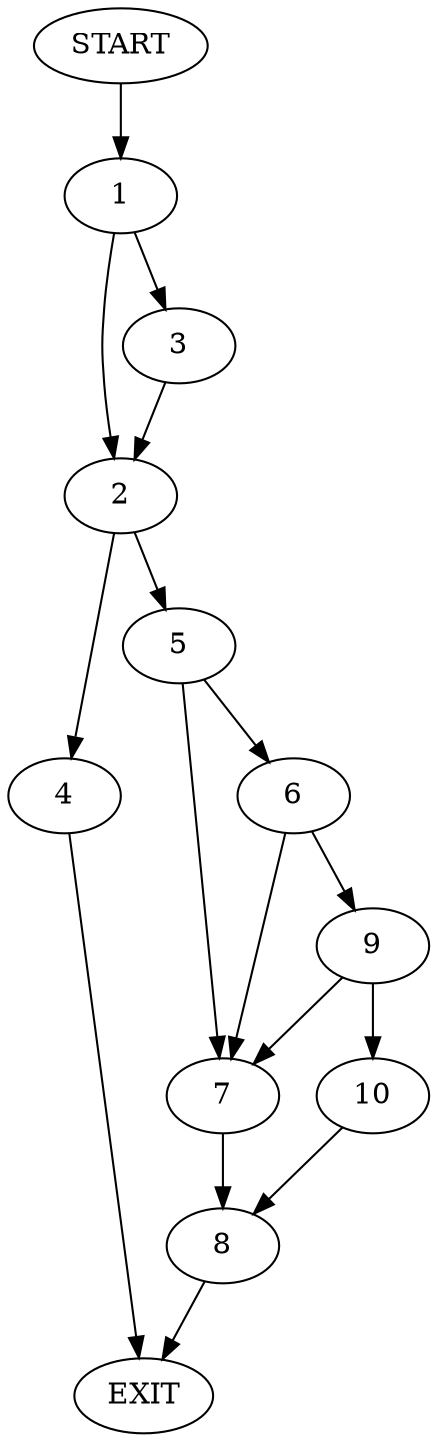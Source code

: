 digraph {
0 [label="START"]
11 [label="EXIT"]
0 -> 1
1 -> 2
1 -> 3
2 -> 4
2 -> 5
3 -> 2
4 -> 11
5 -> 6
5 -> 7
7 -> 8
6 -> 9
6 -> 7
9 -> 10
9 -> 7
10 -> 8
8 -> 11
}
